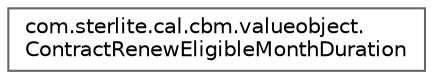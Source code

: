 digraph "Graphical Class Hierarchy"
{
 // LATEX_PDF_SIZE
  bgcolor="transparent";
  edge [fontname=Helvetica,fontsize=10,labelfontname=Helvetica,labelfontsize=10];
  node [fontname=Helvetica,fontsize=10,shape=box,height=0.2,width=0.4];
  rankdir="LR";
  Node0 [id="Node000000",label="com.sterlite.cal.cbm.valueobject.\lContractRenewEligibleMonthDuration",height=0.2,width=0.4,color="grey40", fillcolor="white", style="filled",URL="$enumcom_1_1sterlite_1_1cal_1_1cbm_1_1valueobject_1_1_contract_renew_eligible_month_duration.html",tooltip=" "];
}
